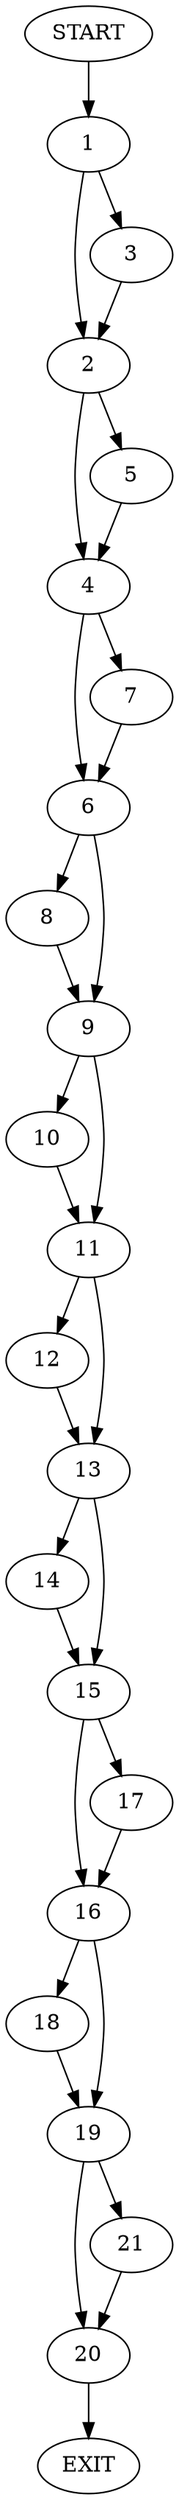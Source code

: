 digraph {
0 [label="START"]
22 [label="EXIT"]
0 -> 1
1 -> 2
1 -> 3
3 -> 2
2 -> 4
2 -> 5
5 -> 4
4 -> 6
4 -> 7
7 -> 6
6 -> 8
6 -> 9
8 -> 9
9 -> 10
9 -> 11
11 -> 12
11 -> 13
10 -> 11
13 -> 14
13 -> 15
12 -> 13
14 -> 15
15 -> 16
15 -> 17
16 -> 18
16 -> 19
17 -> 16
19 -> 20
19 -> 21
18 -> 19
20 -> 22
21 -> 20
}

